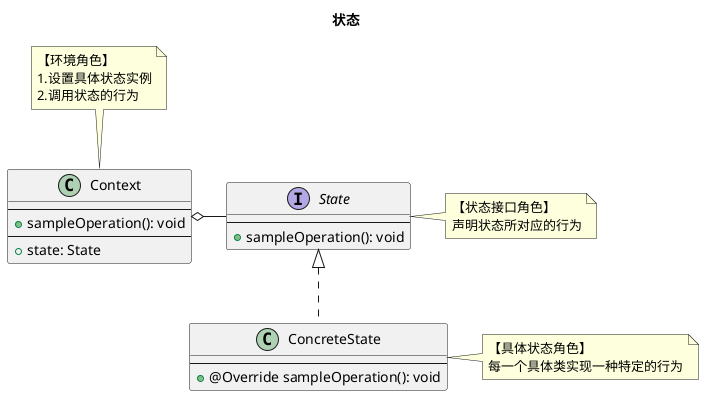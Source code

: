 @startuml
skinparam linetype ortho

title 状态

interface State {
	--
	+ sampleOperation(): void
}
note right of State: 【状态接口角色】\n声明状态所对应的行为

class ConcreteState {
	--
	+ @Override sampleOperation(): void
}
State <|.. ConcreteState
note right of ConcreteState: 【具体状态角色】\n每一个具体类实现一种特定的行为

class Context {
    --
    + sampleOperation(): void
    --
    + state: State
}
Context o- State
note top of Context: 【环境角色】\n1.设置具体状态实例\n2.调用状态的行为
@enduml